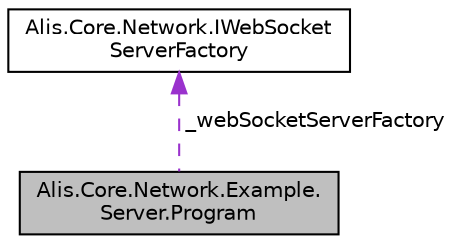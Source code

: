 digraph "Alis.Core.Network.Example.Server.Program"
{
 // LATEX_PDF_SIZE
  edge [fontname="Helvetica",fontsize="10",labelfontname="Helvetica",labelfontsize="10"];
  node [fontname="Helvetica",fontsize="10",shape=record];
  Node1 [label="Alis.Core.Network.Example.\lServer.Program",height=0.2,width=0.4,color="black", fillcolor="grey75", style="filled", fontcolor="black",tooltip="The program class"];
  Node2 -> Node1 [dir="back",color="darkorchid3",fontsize="10",style="dashed",label=" _webSocketServerFactory" ,fontname="Helvetica"];
  Node2 [label="Alis.Core.Network.IWebSocket\lServerFactory",height=0.2,width=0.4,color="black", fillcolor="white", style="filled",URL="$interface_alis_1_1_core_1_1_network_1_1_i_web_socket_server_factory.html",tooltip="Web socket server factory used to open web socket server connections"];
}
